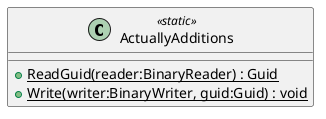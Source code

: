 @startuml
class ActuallyAdditions <<static>> {
    + {static} ReadGuid(reader:BinaryReader) : Guid
    + {static} Write(writer:BinaryWriter, guid:Guid) : void
}
@enduml

